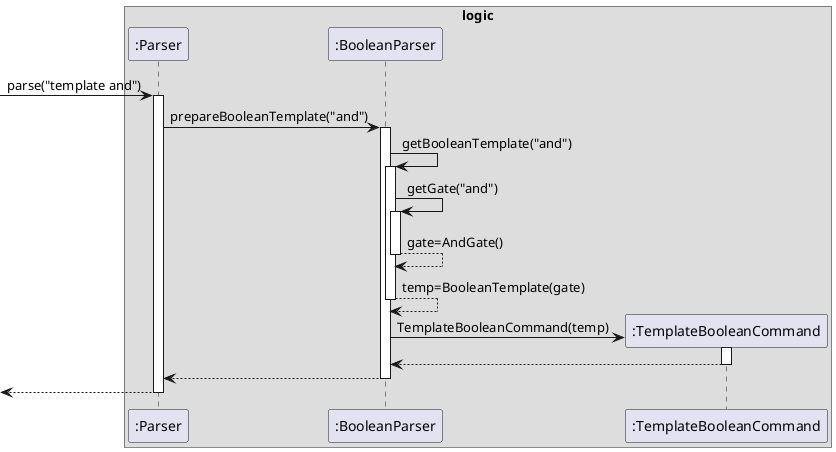 @startuml

box logic
[->":Parser": parse("template and")

activate ":Parser"

":Parser"-> ":BooleanParser": prepareBooleanTemplate("and")

activate ":BooleanParser"

":BooleanParser" -> ":BooleanParser": getBooleanTemplate("and")

activate ":BooleanParser"

":BooleanParser" -> ":BooleanParser": getGate("and")

activate ":BooleanParser"

":BooleanParser" --> ":BooleanParser": gate=AndGate()

deactivate ":BooleanParser"

":BooleanParser" --> ":BooleanParser": temp=BooleanTemplate(gate)

deactivate ":BooleanParser"

create ":TemplateBooleanCommand"
":BooleanParser" -> ":TemplateBooleanCommand": TemplateBooleanCommand(temp)

activate ":TemplateBooleanCommand"

":TemplateBooleanCommand" --> ":BooleanParser"
deactivate ":TemplateBooleanCommand"

":BooleanParser" --> ":Parser"
deactivate ":BooleanParser"

[<-- ":Parser"
deactivate ":Parser"
end box
@enduml